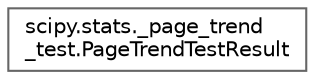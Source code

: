 digraph "Graphical Class Hierarchy"
{
 // LATEX_PDF_SIZE
  bgcolor="transparent";
  edge [fontname=Helvetica,fontsize=10,labelfontname=Helvetica,labelfontsize=10];
  node [fontname=Helvetica,fontsize=10,shape=box,height=0.2,width=0.4];
  rankdir="LR";
  Node0 [id="Node000000",label="scipy.stats._page_trend\l_test.PageTrendTestResult",height=0.2,width=0.4,color="grey40", fillcolor="white", style="filled",URL="$db/d46/classscipy_1_1stats_1_1__page__trend__test_1_1PageTrendTestResult.html",tooltip=" "];
}
